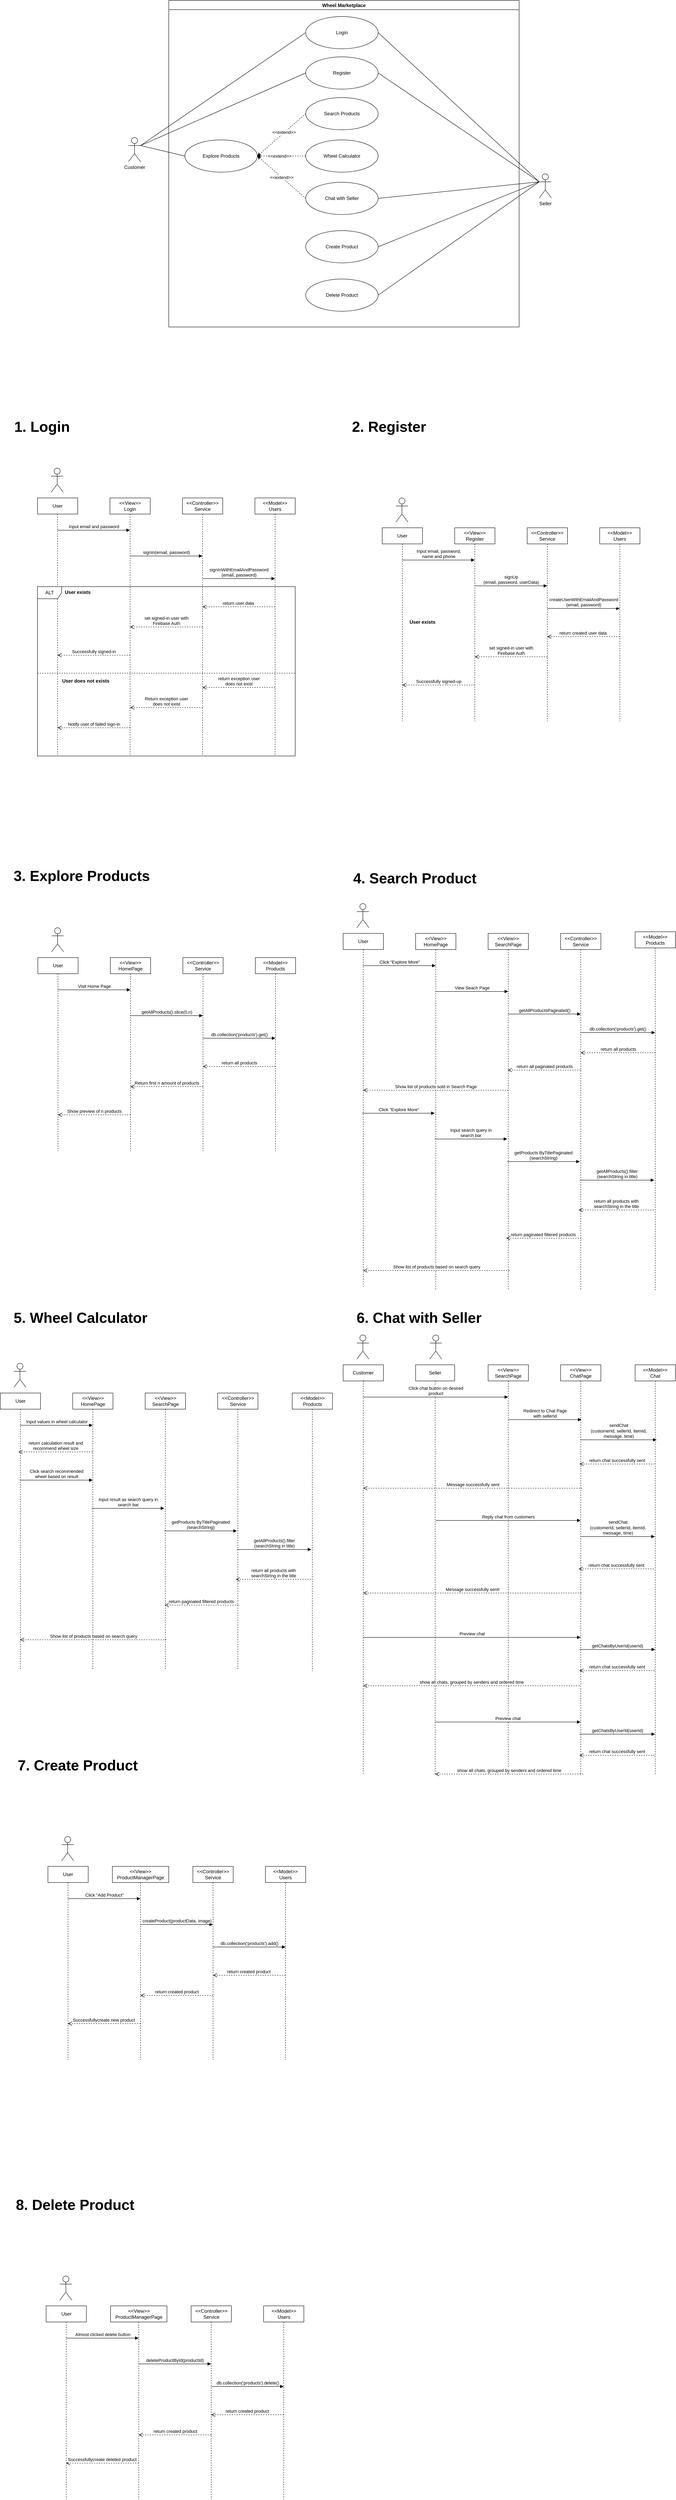 <mxfile pages="1">
    <diagram id="8m5tW45DkZxrXLQLYPcF" name="Page-1">
        <mxGraphModel dx="593" dy="2038" grid="1" gridSize="10" guides="1" tooltips="1" connect="1" arrows="1" fold="1" page="1" pageScale="1" pageWidth="850" pageHeight="1100" background="none" math="0" shadow="0">
            <root>
                <mxCell id="0"/>
                <mxCell id="1" parent="0"/>
                <mxCell id="28" style="edgeStyle=none;html=1;exitX=1;exitY=0.333;exitDx=0;exitDy=0;exitPerimeter=0;entryX=0;entryY=0.5;entryDx=0;entryDy=0;endArrow=none;endFill=0;" edge="1" parent="1" source="2" target="5">
                    <mxGeometry relative="1" as="geometry"/>
                </mxCell>
                <mxCell id="57" style="edgeStyle=none;html=1;exitX=1;exitY=0.333;exitDx=0;exitDy=0;exitPerimeter=0;entryX=0;entryY=0.5;entryDx=0;entryDy=0;endArrow=none;endFill=0;" edge="1" parent="1" source="2" target="4">
                    <mxGeometry relative="1" as="geometry"/>
                </mxCell>
                <mxCell id="2" value="Customer" style="shape=umlActor;verticalLabelPosition=bottom;verticalAlign=top;html=1;outlineConnect=0;" parent="1" vertex="1">
                    <mxGeometry x="330" y="-660" width="30" height="60" as="geometry"/>
                </mxCell>
                <mxCell id="3" value="Wheel Marketplace" style="swimlane;" vertex="1" parent="1">
                    <mxGeometry x="430" y="-1000" width="870" height="810" as="geometry"/>
                </mxCell>
                <mxCell id="4" value="Login" style="ellipse;whiteSpace=wrap;html=1;" vertex="1" parent="3">
                    <mxGeometry x="340" y="40" width="180" height="80" as="geometry"/>
                </mxCell>
                <mxCell id="5" value="Explore Products" style="ellipse;whiteSpace=wrap;html=1;" vertex="1" parent="3">
                    <mxGeometry x="40" y="346" width="180" height="80" as="geometry"/>
                </mxCell>
                <mxCell id="10" style="edgeStyle=none;html=1;exitX=0;exitY=0.5;exitDx=0;exitDy=0;entryX=1;entryY=0.5;entryDx=0;entryDy=0;dashed=1;" edge="1" parent="3" source="7" target="5">
                    <mxGeometry relative="1" as="geometry"/>
                </mxCell>
                <mxCell id="14" value="&amp;lt;&amp;lt;extend&amp;gt;&amp;gt;" style="edgeLabel;html=1;align=center;verticalAlign=middle;resizable=0;points=[];" vertex="1" connectable="0" parent="10">
                    <mxGeometry x="-0.11" y="-1" relative="1" as="geometry">
                        <mxPoint as="offset"/>
                    </mxGeometry>
                </mxCell>
                <mxCell id="7" value="Search Products" style="ellipse;whiteSpace=wrap;html=1;" vertex="1" parent="3">
                    <mxGeometry x="340" y="241" width="180" height="80" as="geometry"/>
                </mxCell>
                <mxCell id="8" value="Wheel Calculator" style="ellipse;whiteSpace=wrap;html=1;" vertex="1" parent="3">
                    <mxGeometry x="340" y="346" width="180" height="80" as="geometry"/>
                </mxCell>
                <mxCell id="12" value="&amp;lt;&amp;lt;extend&amp;gt;&amp;gt;" style="edgeStyle=none;html=1;exitX=0;exitY=0.5;exitDx=0;exitDy=0;entryX=1;entryY=0.5;entryDx=0;entryDy=0;dashed=1;" edge="1" parent="3" source="9" target="5">
                    <mxGeometry relative="1" as="geometry">
                        <mxPoint x="240" y="456" as="targetPoint"/>
                    </mxGeometry>
                </mxCell>
                <mxCell id="9" value="Chat with Seller" style="ellipse;whiteSpace=wrap;html=1;" vertex="1" parent="3">
                    <mxGeometry x="340" y="451" width="180" height="80" as="geometry"/>
                </mxCell>
                <mxCell id="11" style="edgeStyle=none;html=1;exitX=0;exitY=0.5;exitDx=0;exitDy=0;dashed=1;" edge="1" parent="3" source="8" target="5">
                    <mxGeometry relative="1" as="geometry">
                        <mxPoint x="220" y="486" as="targetPoint"/>
                    </mxGeometry>
                </mxCell>
                <mxCell id="13" value="&amp;lt;&amp;lt;extend&amp;gt;&amp;gt;" style="edgeLabel;html=1;align=center;verticalAlign=middle;resizable=0;points=[];" vertex="1" connectable="0" parent="11">
                    <mxGeometry x="0.086" relative="1" as="geometry">
                        <mxPoint as="offset"/>
                    </mxGeometry>
                </mxCell>
                <mxCell id="16" value="Create Product" style="ellipse;whiteSpace=wrap;html=1;" vertex="1" parent="3">
                    <mxGeometry x="340" y="571" width="180" height="80" as="geometry"/>
                </mxCell>
                <mxCell id="17" value="Delete Product" style="ellipse;whiteSpace=wrap;html=1;" vertex="1" parent="3">
                    <mxGeometry x="340" y="691" width="180" height="80" as="geometry"/>
                </mxCell>
                <mxCell id="56" value="Register" style="ellipse;whiteSpace=wrap;html=1;" vertex="1" parent="3">
                    <mxGeometry x="340" y="140" width="180" height="80" as="geometry"/>
                </mxCell>
                <mxCell id="31" style="edgeStyle=none;html=1;exitX=0;exitY=0.333;exitDx=0;exitDy=0;exitPerimeter=0;entryX=1;entryY=0.5;entryDx=0;entryDy=0;endArrow=none;endFill=0;" edge="1" parent="1" source="25" target="9">
                    <mxGeometry relative="1" as="geometry"/>
                </mxCell>
                <mxCell id="25" value="Seller" style="shape=umlActor;verticalLabelPosition=bottom;verticalAlign=top;html=1;outlineConnect=0;" vertex="1" parent="1">
                    <mxGeometry x="1350" y="-570" width="30" height="60" as="geometry"/>
                </mxCell>
                <mxCell id="33" value="&amp;lt;&amp;lt;View&amp;gt;&amp;gt;&lt;br&gt;Login" style="shape=umlLifeline;perimeter=lifelinePerimeter;whiteSpace=wrap;html=1;container=1;collapsible=0;recursiveResize=0;outlineConnect=0;" vertex="1" parent="1">
                    <mxGeometry x="284" y="234" width="100" height="640" as="geometry"/>
                </mxCell>
                <mxCell id="47" value="Successfully signed-in" style="html=1;verticalAlign=bottom;endArrow=open;dashed=1;endSize=8;" edge="1" parent="33">
                    <mxGeometry relative="1" as="geometry">
                        <mxPoint x="50.33" y="390" as="sourcePoint"/>
                        <mxPoint x="-130.003" y="390" as="targetPoint"/>
                    </mxGeometry>
                </mxCell>
                <mxCell id="34" value="&amp;lt;&amp;lt;Controller&amp;gt;&amp;gt;&lt;br&gt;Service" style="shape=umlLifeline;perimeter=lifelinePerimeter;whiteSpace=wrap;html=1;container=1;collapsible=0;recursiveResize=0;outlineConnect=0;" vertex="1" parent="1">
                    <mxGeometry x="464" y="234" width="100" height="640" as="geometry"/>
                </mxCell>
                <mxCell id="35" value="&amp;lt;&amp;lt;Model&amp;gt;&amp;gt;&lt;br&gt;Users" style="shape=umlLifeline;perimeter=lifelinePerimeter;whiteSpace=wrap;html=1;container=1;collapsible=0;recursiveResize=0;outlineConnect=0;" vertex="1" parent="1">
                    <mxGeometry x="644" y="234" width="100" height="640" as="geometry"/>
                </mxCell>
                <mxCell id="42" value="return user data&amp;nbsp;" style="html=1;verticalAlign=bottom;endArrow=open;dashed=1;endSize=8;" edge="1" parent="35" target="34">
                    <mxGeometry relative="1" as="geometry">
                        <mxPoint x="50" y="270" as="sourcePoint"/>
                        <mxPoint x="-30" y="270" as="targetPoint"/>
                    </mxGeometry>
                </mxCell>
                <mxCell id="36" value="User" style="shape=umlLifeline;perimeter=lifelinePerimeter;whiteSpace=wrap;html=1;container=1;collapsible=0;recursiveResize=0;outlineConnect=0;" vertex="1" parent="1">
                    <mxGeometry x="104" y="234" width="100" height="640" as="geometry"/>
                </mxCell>
                <mxCell id="38" value="Input email and password" style="html=1;verticalAlign=bottom;endArrow=block;" edge="1" parent="36" target="33">
                    <mxGeometry width="80" relative="1" as="geometry">
                        <mxPoint x="50" y="80" as="sourcePoint"/>
                        <mxPoint x="220" y="80" as="targetPoint"/>
                    </mxGeometry>
                </mxCell>
                <mxCell id="37" value="" style="shape=umlActor;verticalLabelPosition=bottom;verticalAlign=top;html=1;outlineConnect=0;" vertex="1" parent="1">
                    <mxGeometry x="138" y="160" width="30" height="60" as="geometry"/>
                </mxCell>
                <mxCell id="39" value="signIn(email, password)" style="html=1;verticalAlign=bottom;endArrow=block;" edge="1" parent="1">
                    <mxGeometry width="80" relative="1" as="geometry">
                        <mxPoint x="333.63" y="378" as="sourcePoint"/>
                        <mxPoint x="513.5" y="378" as="targetPoint"/>
                    </mxGeometry>
                </mxCell>
                <mxCell id="40" value="signInWithEmailAndPassword&lt;br&gt;(email, password)" style="html=1;verticalAlign=bottom;endArrow=block;" edge="1" parent="1" source="34">
                    <mxGeometry width="80" relative="1" as="geometry">
                        <mxPoint x="513.999" y="434" as="sourcePoint"/>
                        <mxPoint x="693.74" y="434" as="targetPoint"/>
                    </mxGeometry>
                </mxCell>
                <mxCell id="46" value="set signed-in user with&lt;br&gt;Firebase Auth" style="html=1;verticalAlign=bottom;endArrow=open;dashed=1;endSize=8;" edge="1" parent="1">
                    <mxGeometry relative="1" as="geometry">
                        <mxPoint x="514.33" y="554" as="sourcePoint"/>
                        <mxPoint x="333.997" y="554" as="targetPoint"/>
                    </mxGeometry>
                </mxCell>
                <mxCell id="48" value="return exception user&lt;br&gt;does not exist" style="html=1;verticalAlign=bottom;endArrow=open;dashed=1;endSize=8;" edge="1" parent="1">
                    <mxGeometry relative="1" as="geometry">
                        <mxPoint x="694" y="704" as="sourcePoint"/>
                        <mxPoint x="513.667" y="704" as="targetPoint"/>
                    </mxGeometry>
                </mxCell>
                <mxCell id="49" value="Return exception user&lt;br&gt;does not exist" style="html=1;verticalAlign=bottom;endArrow=open;dashed=1;endSize=8;" edge="1" parent="1">
                    <mxGeometry relative="1" as="geometry">
                        <mxPoint x="514.33" y="754" as="sourcePoint"/>
                        <mxPoint x="333.997" y="754" as="targetPoint"/>
                    </mxGeometry>
                </mxCell>
                <mxCell id="50" value="Notify user of failed sign-in" style="html=1;verticalAlign=bottom;endArrow=open;dashed=1;endSize=8;" edge="1" parent="1">
                    <mxGeometry relative="1" as="geometry">
                        <mxPoint x="334.33" y="804" as="sourcePoint"/>
                        <mxPoint x="153.997" y="804" as="targetPoint"/>
                    </mxGeometry>
                </mxCell>
                <mxCell id="51" value="ALT" style="shape=umlFrame;whiteSpace=wrap;html=1;" vertex="1" parent="1">
                    <mxGeometry x="104" y="454" width="640" height="420" as="geometry"/>
                </mxCell>
                <mxCell id="52" value="" style="endArrow=none;dashed=1;html=1;" edge="1" parent="1">
                    <mxGeometry width="50" height="50" relative="1" as="geometry">
                        <mxPoint x="104" y="668.57" as="sourcePoint"/>
                        <mxPoint x="745.739" y="668.57" as="targetPoint"/>
                    </mxGeometry>
                </mxCell>
                <mxCell id="53" value="User exists" style="text;align=center;fontStyle=1;verticalAlign=middle;spacingLeft=3;spacingRight=3;strokeColor=none;rotatable=0;points=[[0,0.5],[1,0.5]];portConstraint=eastwest;" vertex="1" parent="1">
                    <mxGeometry x="164" y="454" width="80" height="26" as="geometry"/>
                </mxCell>
                <mxCell id="54" value="User does not exists" style="text;align=center;fontStyle=1;verticalAlign=middle;spacingLeft=3;spacingRight=3;strokeColor=none;rotatable=0;points=[[0,0.5],[1,0.5]];portConstraint=eastwest;" vertex="1" parent="1">
                    <mxGeometry x="164" y="674" width="120" height="26" as="geometry"/>
                </mxCell>
                <mxCell id="58" style="edgeStyle=none;html=1;exitX=0;exitY=0.5;exitDx=0;exitDy=0;entryX=1;entryY=0.333;entryDx=0;entryDy=0;entryPerimeter=0;endArrow=none;endFill=0;" edge="1" parent="1" source="56" target="2">
                    <mxGeometry relative="1" as="geometry"/>
                </mxCell>
                <mxCell id="59" style="edgeStyle=none;html=1;exitX=1;exitY=0.5;exitDx=0;exitDy=0;entryX=0;entryY=0.333;entryDx=0;entryDy=0;entryPerimeter=0;endArrow=none;endFill=0;" edge="1" parent="1" source="56" target="25">
                    <mxGeometry relative="1" as="geometry"/>
                </mxCell>
                <mxCell id="60" style="edgeStyle=none;html=1;exitX=1;exitY=0.5;exitDx=0;exitDy=0;endArrow=none;endFill=0;" edge="1" parent="1" source="4">
                    <mxGeometry relative="1" as="geometry">
                        <mxPoint x="1350" y="-550" as="targetPoint"/>
                    </mxGeometry>
                </mxCell>
                <mxCell id="61" value="&amp;lt;&amp;lt;View&amp;gt;&amp;gt;&lt;br&gt;Register" style="shape=umlLifeline;perimeter=lifelinePerimeter;whiteSpace=wrap;html=1;container=1;collapsible=0;recursiveResize=0;outlineConnect=0;" vertex="1" parent="1">
                    <mxGeometry x="1140" y="308" width="100" height="480" as="geometry"/>
                </mxCell>
                <mxCell id="62" value="Successfully signed-up" style="html=1;verticalAlign=bottom;endArrow=open;dashed=1;endSize=8;" edge="1" parent="61">
                    <mxGeometry relative="1" as="geometry">
                        <mxPoint x="50.33" y="390" as="sourcePoint"/>
                        <mxPoint x="-130.003" y="390" as="targetPoint"/>
                    </mxGeometry>
                </mxCell>
                <mxCell id="63" value="&amp;lt;&amp;lt;Controller&amp;gt;&amp;gt;&lt;br&gt;Service" style="shape=umlLifeline;perimeter=lifelinePerimeter;whiteSpace=wrap;html=1;container=1;collapsible=0;recursiveResize=0;outlineConnect=0;" vertex="1" parent="1">
                    <mxGeometry x="1320" y="308" width="100" height="480" as="geometry"/>
                </mxCell>
                <mxCell id="64" value="&amp;lt;&amp;lt;Model&amp;gt;&amp;gt;&lt;br&gt;Users" style="shape=umlLifeline;perimeter=lifelinePerimeter;whiteSpace=wrap;html=1;container=1;collapsible=0;recursiveResize=0;outlineConnect=0;" vertex="1" parent="1">
                    <mxGeometry x="1500" y="308" width="100" height="480" as="geometry"/>
                </mxCell>
                <mxCell id="65" value="return created user data&amp;nbsp;" style="html=1;verticalAlign=bottom;endArrow=open;dashed=1;endSize=8;" edge="1" parent="64" target="63">
                    <mxGeometry relative="1" as="geometry">
                        <mxPoint x="50" y="270" as="sourcePoint"/>
                        <mxPoint x="-30" y="270" as="targetPoint"/>
                    </mxGeometry>
                </mxCell>
                <mxCell id="66" value="User" style="shape=umlLifeline;perimeter=lifelinePerimeter;whiteSpace=wrap;html=1;container=1;collapsible=0;recursiveResize=0;outlineConnect=0;" vertex="1" parent="1">
                    <mxGeometry x="960" y="308" width="100" height="480" as="geometry"/>
                </mxCell>
                <mxCell id="67" value="Input email, password,&lt;br&gt;name and phone" style="html=1;verticalAlign=bottom;endArrow=block;" edge="1" parent="66" target="61">
                    <mxGeometry width="80" relative="1" as="geometry">
                        <mxPoint x="50" y="80" as="sourcePoint"/>
                        <mxPoint x="220" y="80" as="targetPoint"/>
                    </mxGeometry>
                </mxCell>
                <mxCell id="68" value="" style="shape=umlActor;verticalLabelPosition=bottom;verticalAlign=top;html=1;outlineConnect=0;" vertex="1" parent="1">
                    <mxGeometry x="994" y="234" width="30" height="60" as="geometry"/>
                </mxCell>
                <mxCell id="69" value="signUp&lt;br&gt;(email, password, userData)" style="html=1;verticalAlign=bottom;endArrow=block;" edge="1" parent="1">
                    <mxGeometry width="80" relative="1" as="geometry">
                        <mxPoint x="1189.63" y="452" as="sourcePoint"/>
                        <mxPoint x="1369.5" y="452" as="targetPoint"/>
                    </mxGeometry>
                </mxCell>
                <mxCell id="70" value="createUserWithEmailAndPassword&lt;br&gt;(email, password)" style="html=1;verticalAlign=bottom;endArrow=block;" edge="1" parent="1" source="63">
                    <mxGeometry width="80" relative="1" as="geometry">
                        <mxPoint x="1369.999" y="508" as="sourcePoint"/>
                        <mxPoint x="1549.74" y="508" as="targetPoint"/>
                    </mxGeometry>
                </mxCell>
                <mxCell id="71" value="set signed-in user with&lt;br&gt;Firebase Auth" style="html=1;verticalAlign=bottom;endArrow=open;dashed=1;endSize=8;" edge="1" parent="1">
                    <mxGeometry relative="1" as="geometry">
                        <mxPoint x="1370.33" y="628" as="sourcePoint"/>
                        <mxPoint x="1189.997" y="628" as="targetPoint"/>
                    </mxGeometry>
                </mxCell>
                <mxCell id="77" value="User exists" style="text;align=center;fontStyle=1;verticalAlign=middle;spacingLeft=3;spacingRight=3;strokeColor=none;rotatable=0;points=[[0,0.5],[1,0.5]];portConstraint=eastwest;" vertex="1" parent="1">
                    <mxGeometry x="1020" y="528" width="80" height="26" as="geometry"/>
                </mxCell>
                <mxCell id="79" value="&amp;lt;&amp;lt;View&amp;gt;&amp;gt;&lt;br&gt;HomePage" style="shape=umlLifeline;perimeter=lifelinePerimeter;whiteSpace=wrap;html=1;container=1;collapsible=0;recursiveResize=0;outlineConnect=0;" vertex="1" parent="1">
                    <mxGeometry x="285" y="1374" width="100" height="480" as="geometry"/>
                </mxCell>
                <mxCell id="80" value="Show preview of n products" style="html=1;verticalAlign=bottom;endArrow=open;dashed=1;endSize=8;" edge="1" parent="79">
                    <mxGeometry relative="1" as="geometry">
                        <mxPoint x="50.33" y="390" as="sourcePoint"/>
                        <mxPoint x="-130.003" y="390" as="targetPoint"/>
                    </mxGeometry>
                </mxCell>
                <mxCell id="81" value="&amp;lt;&amp;lt;Controller&amp;gt;&amp;gt;&lt;br&gt;Service" style="shape=umlLifeline;perimeter=lifelinePerimeter;whiteSpace=wrap;html=1;container=1;collapsible=0;recursiveResize=0;outlineConnect=0;" vertex="1" parent="1">
                    <mxGeometry x="465" y="1374" width="100" height="480" as="geometry"/>
                </mxCell>
                <mxCell id="82" value="&amp;lt;&amp;lt;Model&amp;gt;&amp;gt;&lt;br&gt;Products" style="shape=umlLifeline;perimeter=lifelinePerimeter;whiteSpace=wrap;html=1;container=1;collapsible=0;recursiveResize=0;outlineConnect=0;" vertex="1" parent="1">
                    <mxGeometry x="645" y="1374" width="100" height="480" as="geometry"/>
                </mxCell>
                <mxCell id="83" value="return all products" style="html=1;verticalAlign=bottom;endArrow=open;dashed=1;endSize=8;" edge="1" parent="82" target="81">
                    <mxGeometry relative="1" as="geometry">
                        <mxPoint x="50" y="270" as="sourcePoint"/>
                        <mxPoint x="-30" y="270" as="targetPoint"/>
                    </mxGeometry>
                </mxCell>
                <mxCell id="84" value="User" style="shape=umlLifeline;perimeter=lifelinePerimeter;whiteSpace=wrap;html=1;container=1;collapsible=0;recursiveResize=0;outlineConnect=0;" vertex="1" parent="1">
                    <mxGeometry x="105" y="1374" width="100" height="480" as="geometry"/>
                </mxCell>
                <mxCell id="85" value="Visit Home Page" style="html=1;verticalAlign=bottom;endArrow=block;" edge="1" parent="84" target="79">
                    <mxGeometry width="80" relative="1" as="geometry">
                        <mxPoint x="50" y="80" as="sourcePoint"/>
                        <mxPoint x="220" y="80" as="targetPoint"/>
                    </mxGeometry>
                </mxCell>
                <mxCell id="86" value="" style="shape=umlActor;verticalLabelPosition=bottom;verticalAlign=top;html=1;outlineConnect=0;" vertex="1" parent="1">
                    <mxGeometry x="139" y="1300" width="30" height="60" as="geometry"/>
                </mxCell>
                <mxCell id="87" value="getAllProducts().slice(0,n)" style="html=1;verticalAlign=bottom;endArrow=block;" edge="1" parent="1">
                    <mxGeometry width="80" relative="1" as="geometry">
                        <mxPoint x="334.63" y="1518" as="sourcePoint"/>
                        <mxPoint x="514.5" y="1518" as="targetPoint"/>
                    </mxGeometry>
                </mxCell>
                <mxCell id="88" value="db.collection('products').get()" style="html=1;verticalAlign=bottom;endArrow=block;" edge="1" parent="1" source="81">
                    <mxGeometry width="80" relative="1" as="geometry">
                        <mxPoint x="514.999" y="1574" as="sourcePoint"/>
                        <mxPoint x="694.74" y="1574" as="targetPoint"/>
                    </mxGeometry>
                </mxCell>
                <mxCell id="89" value="Return first n amount of products" style="html=1;verticalAlign=bottom;endArrow=open;dashed=1;endSize=8;" edge="1" parent="1">
                    <mxGeometry relative="1" as="geometry">
                        <mxPoint x="515.33" y="1694" as="sourcePoint"/>
                        <mxPoint x="334.997" y="1694" as="targetPoint"/>
                    </mxGeometry>
                </mxCell>
                <mxCell id="91" value="&amp;lt;&amp;lt;View&amp;gt;&amp;gt;&lt;br&gt;HomePage" style="shape=umlLifeline;perimeter=lifelinePerimeter;whiteSpace=wrap;html=1;container=1;collapsible=0;recursiveResize=0;outlineConnect=0;" vertex="1" parent="1">
                    <mxGeometry x="1043" y="1314" width="100" height="886" as="geometry"/>
                </mxCell>
                <mxCell id="93" value="&amp;lt;&amp;lt;View&amp;gt;&amp;gt;&lt;br&gt;SearchPage" style="shape=umlLifeline;perimeter=lifelinePerimeter;whiteSpace=wrap;html=1;container=1;collapsible=0;recursiveResize=0;outlineConnect=0;" vertex="1" parent="1">
                    <mxGeometry x="1223" y="1314" width="100" height="886" as="geometry"/>
                </mxCell>
                <mxCell id="94" value="&amp;lt;&amp;lt;Controller&amp;gt;&amp;gt;&lt;br&gt;Service" style="shape=umlLifeline;perimeter=lifelinePerimeter;whiteSpace=wrap;html=1;container=1;collapsible=0;recursiveResize=0;outlineConnect=0;" vertex="1" parent="1">
                    <mxGeometry x="1403" y="1314" width="100" height="886" as="geometry"/>
                </mxCell>
                <mxCell id="95" value="return all paginated products" style="html=1;verticalAlign=bottom;endArrow=open;dashed=1;endSize=8;" edge="1" parent="94">
                    <mxGeometry relative="1" as="geometry">
                        <mxPoint x="50" y="339" as="sourcePoint"/>
                        <mxPoint x="-131.038" y="339" as="targetPoint"/>
                    </mxGeometry>
                </mxCell>
                <mxCell id="111" value="return paginated filtered products&amp;nbsp;" style="html=1;verticalAlign=bottom;endArrow=open;dashed=1;endSize=8;" edge="1" parent="94">
                    <mxGeometry relative="1" as="geometry">
                        <mxPoint x="51.54" y="756" as="sourcePoint"/>
                        <mxPoint x="-135" y="756" as="targetPoint"/>
                    </mxGeometry>
                </mxCell>
                <mxCell id="96" value="User" style="shape=umlLifeline;perimeter=lifelinePerimeter;whiteSpace=wrap;html=1;container=1;collapsible=0;recursiveResize=0;outlineConnect=0;" vertex="1" parent="1">
                    <mxGeometry x="863" y="1314" width="100" height="876" as="geometry"/>
                </mxCell>
                <mxCell id="97" value="Click &quot;Explore More&quot;" style="html=1;verticalAlign=bottom;endArrow=block;" edge="1" parent="96" target="91">
                    <mxGeometry width="80" relative="1" as="geometry">
                        <mxPoint x="50" y="80" as="sourcePoint"/>
                        <mxPoint x="220" y="80" as="targetPoint"/>
                    </mxGeometry>
                </mxCell>
                <mxCell id="98" value="" style="shape=umlActor;verticalLabelPosition=bottom;verticalAlign=top;html=1;outlineConnect=0;" vertex="1" parent="1">
                    <mxGeometry x="897" y="1240" width="30" height="60" as="geometry"/>
                </mxCell>
                <mxCell id="99" value="View Seach Page" style="html=1;verticalAlign=bottom;endArrow=block;" edge="1" parent="1">
                    <mxGeometry width="80" relative="1" as="geometry">
                        <mxPoint x="1092.63" y="1458" as="sourcePoint"/>
                        <mxPoint x="1272.5" y="1458" as="targetPoint"/>
                    </mxGeometry>
                </mxCell>
                <mxCell id="100" value="getAllProductsPaginated()" style="html=1;verticalAlign=bottom;endArrow=block;" edge="1" parent="1" source="93">
                    <mxGeometry width="80" relative="1" as="geometry">
                        <mxPoint x="1272.999" y="1514" as="sourcePoint"/>
                        <mxPoint x="1452.74" y="1514" as="targetPoint"/>
                    </mxGeometry>
                </mxCell>
                <mxCell id="101" value="Show list of products sold in Search Page" style="html=1;verticalAlign=bottom;endArrow=open;dashed=1;endSize=8;" edge="1" parent="1" target="96">
                    <mxGeometry relative="1" as="geometry">
                        <mxPoint x="1273.33" y="1703" as="sourcePoint"/>
                        <mxPoint x="1092.997" y="1703" as="targetPoint"/>
                    </mxGeometry>
                </mxCell>
                <mxCell id="102" value="&amp;lt;&amp;lt;Model&amp;gt;&amp;gt;&lt;br&gt;Products" style="shape=umlLifeline;perimeter=lifelinePerimeter;whiteSpace=wrap;html=1;container=1;collapsible=0;recursiveResize=0;outlineConnect=0;" vertex="1" parent="1">
                    <mxGeometry x="1588" y="1310" width="100" height="890" as="geometry"/>
                </mxCell>
                <mxCell id="104" value="db.collection('products').get()" style="html=1;verticalAlign=bottom;endArrow=block;" edge="1" parent="1" target="102">
                    <mxGeometry width="80" relative="1" as="geometry">
                        <mxPoint x="1452.999" y="1560" as="sourcePoint"/>
                        <mxPoint x="1633.35" y="1560" as="targetPoint"/>
                    </mxGeometry>
                </mxCell>
                <mxCell id="105" value="return all products" style="html=1;verticalAlign=bottom;endArrow=open;dashed=1;endSize=8;" edge="1" parent="1" target="94">
                    <mxGeometry relative="1" as="geometry">
                        <mxPoint x="1639.04" y="1610" as="sourcePoint"/>
                        <mxPoint x="1458.002" y="1610" as="targetPoint"/>
                    </mxGeometry>
                </mxCell>
                <mxCell id="106" value="Click &quot;Explore More&quot;" style="html=1;verticalAlign=bottom;endArrow=block;" edge="1" parent="1">
                    <mxGeometry width="80" relative="1" as="geometry">
                        <mxPoint x="910.75" y="1760" as="sourcePoint"/>
                        <mxPoint x="1090.25" y="1760" as="targetPoint"/>
                    </mxGeometry>
                </mxCell>
                <mxCell id="107" value="Input search query in&lt;br&gt;search bar" style="html=1;verticalAlign=bottom;endArrow=block;" edge="1" parent="1">
                    <mxGeometry width="80" relative="1" as="geometry">
                        <mxPoint x="1090.38" y="1824" as="sourcePoint"/>
                        <mxPoint x="1270.25" y="1824" as="targetPoint"/>
                    </mxGeometry>
                </mxCell>
                <mxCell id="108" value="getProducts ByTitlePaginated&lt;br&gt;(searchString)" style="html=1;verticalAlign=bottom;endArrow=block;" edge="1" parent="1">
                    <mxGeometry width="80" relative="1" as="geometry">
                        <mxPoint x="1270" y="1880" as="sourcePoint"/>
                        <mxPoint x="1450.49" y="1880" as="targetPoint"/>
                    </mxGeometry>
                </mxCell>
                <mxCell id="109" value="getAllProducts().filter&lt;br&gt;(searchString in title)" style="html=1;verticalAlign=bottom;endArrow=block;" edge="1" parent="1">
                    <mxGeometry width="80" relative="1" as="geometry">
                        <mxPoint x="1451" y="1926" as="sourcePoint"/>
                        <mxPoint x="1635.25" y="1926" as="targetPoint"/>
                    </mxGeometry>
                </mxCell>
                <mxCell id="110" value="return all products with&lt;br&gt;searchString in the title" style="html=1;verticalAlign=bottom;endArrow=open;dashed=1;endSize=8;" edge="1" parent="1">
                    <mxGeometry relative="1" as="geometry">
                        <mxPoint x="1634.54" y="2000" as="sourcePoint"/>
                        <mxPoint x="1448" y="2000" as="targetPoint"/>
                    </mxGeometry>
                </mxCell>
                <mxCell id="112" value="Show list of products based on search query" style="html=1;verticalAlign=bottom;endArrow=open;dashed=1;endSize=8;" edge="1" parent="1" target="96">
                    <mxGeometry relative="1" as="geometry">
                        <mxPoint x="1276.27" y="2150.0" as="sourcePoint"/>
                        <mxPoint x="1089.73" y="2150.0" as="targetPoint"/>
                    </mxGeometry>
                </mxCell>
                <mxCell id="144" value="&amp;lt;&amp;lt;View&amp;gt;&amp;gt;&lt;br&gt;HomePage" style="shape=umlLifeline;perimeter=lifelinePerimeter;whiteSpace=wrap;html=1;container=1;collapsible=0;recursiveResize=0;outlineConnect=0;" vertex="1" parent="1">
                    <mxGeometry x="191.5" y="2454" width="100" height="686" as="geometry"/>
                </mxCell>
                <mxCell id="145" value="&amp;lt;&amp;lt;View&amp;gt;&amp;gt;&lt;br&gt;SearchPage" style="shape=umlLifeline;perimeter=lifelinePerimeter;whiteSpace=wrap;html=1;container=1;collapsible=0;recursiveResize=0;outlineConnect=0;" vertex="1" parent="1">
                    <mxGeometry x="371.5" y="2454" width="100" height="686" as="geometry"/>
                </mxCell>
                <mxCell id="146" value="&amp;lt;&amp;lt;Controller&amp;gt;&amp;gt;&lt;br&gt;Service" style="shape=umlLifeline;perimeter=lifelinePerimeter;whiteSpace=wrap;html=1;container=1;collapsible=0;recursiveResize=0;outlineConnect=0;" vertex="1" parent="1">
                    <mxGeometry x="551.5" y="2454" width="100" height="686" as="geometry"/>
                </mxCell>
                <mxCell id="159" value="Input result as search query in&lt;br&gt;search bar" style="html=1;verticalAlign=bottom;endArrow=block;" edge="1" parent="146">
                    <mxGeometry width="80" relative="1" as="geometry">
                        <mxPoint x="-312.62" y="286" as="sourcePoint"/>
                        <mxPoint x="-132.75" y="286" as="targetPoint"/>
                    </mxGeometry>
                </mxCell>
                <mxCell id="160" value="getProducts ByTitlePaginated&lt;br&gt;(searchString)" style="html=1;verticalAlign=bottom;endArrow=block;" edge="1" parent="146">
                    <mxGeometry width="80" relative="1" as="geometry">
                        <mxPoint x="-132.5" y="342" as="sourcePoint"/>
                        <mxPoint x="47.49" y="342.0" as="targetPoint"/>
                    </mxGeometry>
                </mxCell>
                <mxCell id="161" value="getAllProducts().filter&lt;br&gt;(searchString in title)" style="html=1;verticalAlign=bottom;endArrow=block;" edge="1" parent="146">
                    <mxGeometry width="80" relative="1" as="geometry">
                        <mxPoint x="48" y="388" as="sourcePoint"/>
                        <mxPoint x="232.25" y="388" as="targetPoint"/>
                    </mxGeometry>
                </mxCell>
                <mxCell id="162" value="return all products with&lt;br&gt;searchString in the title" style="html=1;verticalAlign=bottom;endArrow=open;dashed=1;endSize=8;" edge="1" parent="146">
                    <mxGeometry relative="1" as="geometry">
                        <mxPoint x="231.54" y="462.0" as="sourcePoint"/>
                        <mxPoint x="45" y="462.0" as="targetPoint"/>
                    </mxGeometry>
                </mxCell>
                <mxCell id="163" value="Show list of products based on search query" style="html=1;verticalAlign=bottom;endArrow=open;dashed=1;endSize=8;" edge="1" parent="146">
                    <mxGeometry relative="1" as="geometry">
                        <mxPoint x="-126.73" y="612.0" as="sourcePoint"/>
                        <mxPoint x="-490.452" y="612.0" as="targetPoint"/>
                    </mxGeometry>
                </mxCell>
                <mxCell id="149" value="User" style="shape=umlLifeline;perimeter=lifelinePerimeter;whiteSpace=wrap;html=1;container=1;collapsible=0;recursiveResize=0;outlineConnect=0;" vertex="1" parent="1">
                    <mxGeometry x="11.5" y="2454" width="100" height="686" as="geometry"/>
                </mxCell>
                <mxCell id="150" value="Input values in wheel calculator" style="html=1;verticalAlign=bottom;endArrow=block;" edge="1" parent="149" target="144">
                    <mxGeometry width="80" relative="1" as="geometry">
                        <mxPoint x="50" y="80" as="sourcePoint"/>
                        <mxPoint x="220" y="80" as="targetPoint"/>
                    </mxGeometry>
                </mxCell>
                <mxCell id="151" value="" style="shape=umlActor;verticalLabelPosition=bottom;verticalAlign=top;html=1;outlineConnect=0;" vertex="1" parent="1">
                    <mxGeometry x="45.5" y="2380" width="30" height="60" as="geometry"/>
                </mxCell>
                <mxCell id="155" value="&amp;lt;&amp;lt;Model&amp;gt;&amp;gt;&lt;br&gt;Products" style="shape=umlLifeline;perimeter=lifelinePerimeter;whiteSpace=wrap;html=1;container=1;collapsible=0;recursiveResize=0;outlineConnect=0;" vertex="1" parent="1">
                    <mxGeometry x="736.5" y="2454" width="100" height="690" as="geometry"/>
                </mxCell>
                <mxCell id="164" value="return calculation result and&lt;br&gt;recommend wheel size" style="html=1;verticalAlign=bottom;endArrow=open;dashed=1;endSize=8;" edge="1" parent="1" source="144">
                    <mxGeometry relative="1" as="geometry">
                        <mxPoint x="230" y="2600" as="sourcePoint"/>
                        <mxPoint x="57" y="2600" as="targetPoint"/>
                    </mxGeometry>
                </mxCell>
                <mxCell id="165" value="Click search recommended&lt;br&gt;wheel based on result" style="html=1;verticalAlign=bottom;endArrow=block;" edge="1" parent="1" target="144">
                    <mxGeometry width="80" relative="1" as="geometry">
                        <mxPoint x="60" y="2670" as="sourcePoint"/>
                        <mxPoint x="242.75" y="2670" as="targetPoint"/>
                    </mxGeometry>
                </mxCell>
                <mxCell id="148" value="return paginated filtered products&amp;nbsp;" style="html=1;verticalAlign=bottom;endArrow=open;dashed=1;endSize=8;" edge="1" parent="1">
                    <mxGeometry relative="1" as="geometry">
                        <mxPoint x="603.04" y="2980" as="sourcePoint"/>
                        <mxPoint x="420" y="2980" as="targetPoint"/>
                    </mxGeometry>
                </mxCell>
                <mxCell id="166" value="1. Login" style="text;align=center;fontStyle=1;verticalAlign=middle;spacingLeft=3;spacingRight=3;strokeColor=none;rotatable=0;points=[[0,0.5],[1,0.5]];portConstraint=eastwest;fontSize=36;" vertex="1" parent="1">
                    <mxGeometry x="75.5" y="40" width="80" height="26" as="geometry"/>
                </mxCell>
                <mxCell id="167" value="3. Explore Products" style="text;align=left;fontStyle=1;verticalAlign=middle;spacingLeft=3;spacingRight=3;strokeColor=none;rotatable=0;points=[[0,0.5],[1,0.5]];portConstraint=eastwest;fontSize=36;" vertex="1" parent="1">
                    <mxGeometry x="40" y="1154" width="80" height="26" as="geometry"/>
                </mxCell>
                <mxCell id="170" value="2. Register" style="text;align=left;fontStyle=1;verticalAlign=middle;spacingLeft=3;spacingRight=3;strokeColor=none;rotatable=0;points=[[0,0.5],[1,0.5]];portConstraint=eastwest;fontSize=36;" vertex="1" parent="1">
                    <mxGeometry x="880" y="40" width="80" height="26" as="geometry"/>
                </mxCell>
                <mxCell id="173" value="4. Search Product" style="text;align=left;fontStyle=1;verticalAlign=middle;spacingLeft=3;spacingRight=3;strokeColor=none;rotatable=0;points=[[0,0.5],[1,0.5]];portConstraint=eastwest;fontSize=36;" vertex="1" parent="1">
                    <mxGeometry x="883" y="1160" width="80" height="26" as="geometry"/>
                </mxCell>
                <mxCell id="174" value="5. Wheel Calculator" style="text;align=left;fontStyle=1;verticalAlign=middle;spacingLeft=3;spacingRight=3;strokeColor=none;rotatable=0;points=[[0,0.5],[1,0.5]];portConstraint=eastwest;fontSize=36;" vertex="1" parent="1">
                    <mxGeometry x="40" y="2250" width="80" height="26" as="geometry"/>
                </mxCell>
                <mxCell id="175" value="Seller" style="shape=umlLifeline;perimeter=lifelinePerimeter;whiteSpace=wrap;html=1;container=1;collapsible=0;recursiveResize=0;outlineConnect=0;" vertex="1" parent="1">
                    <mxGeometry x="1043" y="2384" width="97" height="1016" as="geometry"/>
                </mxCell>
                <mxCell id="176" value="&amp;lt;&amp;lt;View&amp;gt;&amp;gt;&lt;br&gt;SearchPage" style="shape=umlLifeline;perimeter=lifelinePerimeter;whiteSpace=wrap;html=1;container=1;collapsible=0;recursiveResize=0;outlineConnect=0;" vertex="1" parent="1">
                    <mxGeometry x="1223" y="2384" width="100" height="1016" as="geometry"/>
                </mxCell>
                <mxCell id="207" value="Preview chat" style="html=1;verticalAlign=bottom;endArrow=block;" edge="1" parent="176" source="175">
                    <mxGeometry width="80" relative="1" as="geometry">
                        <mxPoint x="-93" y="886" as="sourcePoint"/>
                        <mxPoint x="229.25" y="886" as="targetPoint"/>
                    </mxGeometry>
                </mxCell>
                <mxCell id="208" value="getChatsByUserId(userId)" style="html=1;verticalAlign=bottom;endArrow=block;" edge="1" parent="176">
                    <mxGeometry width="80" relative="1" as="geometry">
                        <mxPoint x="226.75" y="916" as="sourcePoint"/>
                        <mxPoint x="414.25" y="916" as="targetPoint"/>
                    </mxGeometry>
                </mxCell>
                <mxCell id="209" value="return chat successfully sent" style="html=1;verticalAlign=bottom;endArrow=open;dashed=1;endSize=8;" edge="1" parent="176">
                    <mxGeometry relative="1" as="geometry">
                        <mxPoint x="413.29" y="968.46" as="sourcePoint"/>
                        <mxPoint x="226.75" y="968.46" as="targetPoint"/>
                    </mxGeometry>
                </mxCell>
                <mxCell id="177" value="&amp;lt;&amp;lt;View&amp;gt;&amp;gt;&lt;br&gt;ChatPage" style="shape=umlLifeline;perimeter=lifelinePerimeter;whiteSpace=wrap;html=1;container=1;collapsible=0;recursiveResize=0;outlineConnect=0;" vertex="1" parent="1">
                    <mxGeometry x="1403" y="2384" width="100" height="1016" as="geometry"/>
                </mxCell>
                <mxCell id="192" value="Redirect to Chat Page&lt;br&gt;with sellerId" style="html=1;verticalAlign=bottom;endArrow=block;" edge="1" parent="177" source="176">
                    <mxGeometry width="80" relative="1" as="geometry">
                        <mxPoint x="-128.0" y="136" as="sourcePoint"/>
                        <mxPoint x="51.87" y="136" as="targetPoint"/>
                    </mxGeometry>
                </mxCell>
                <mxCell id="189" value="Message successfully sent!" style="html=1;verticalAlign=bottom;endArrow=open;dashed=1;endSize=8;" edge="1" parent="177" target="183">
                    <mxGeometry relative="1" as="geometry">
                        <mxPoint x="51.54" y="566" as="sourcePoint"/>
                        <mxPoint x="-131.5" y="566" as="targetPoint"/>
                    </mxGeometry>
                </mxCell>
                <mxCell id="202" value="show all chats, grouped by senders and ordered time" style="html=1;verticalAlign=bottom;endArrow=open;dashed=1;endSize=8;" edge="1" parent="177" target="183">
                    <mxGeometry relative="1" as="geometry">
                        <mxPoint x="47" y="796" as="sourcePoint"/>
                        <mxPoint x="-133" y="796.0" as="targetPoint"/>
                    </mxGeometry>
                </mxCell>
                <mxCell id="183" value="Customer" style="shape=umlLifeline;perimeter=lifelinePerimeter;whiteSpace=wrap;html=1;container=1;collapsible=0;recursiveResize=0;outlineConnect=0;" vertex="1" parent="1">
                    <mxGeometry x="863" y="2384" width="100" height="1016" as="geometry"/>
                </mxCell>
                <mxCell id="184" value="Click chat button on desired&lt;br&gt;product" style="html=1;verticalAlign=bottom;endArrow=block;" edge="1" parent="183" target="176">
                    <mxGeometry width="80" relative="1" as="geometry">
                        <mxPoint x="50" y="80" as="sourcePoint"/>
                        <mxPoint x="220" y="80" as="targetPoint"/>
                    </mxGeometry>
                </mxCell>
                <mxCell id="185" value="" style="shape=umlActor;verticalLabelPosition=bottom;verticalAlign=top;html=1;outlineConnect=0;" vertex="1" parent="1">
                    <mxGeometry x="897" y="2310" width="30" height="60" as="geometry"/>
                </mxCell>
                <mxCell id="186" value="&amp;lt;&amp;lt;Model&amp;gt;&amp;gt;&lt;br&gt;Chat" style="shape=umlLifeline;perimeter=lifelinePerimeter;whiteSpace=wrap;html=1;container=1;collapsible=0;recursiveResize=0;outlineConnect=0;" vertex="1" parent="1">
                    <mxGeometry x="1588" y="2384" width="100" height="1016" as="geometry"/>
                </mxCell>
                <mxCell id="194" value="sendChat&lt;br&gt;(customerId, sellerId, itemId,&lt;br&gt;message, time)" style="html=1;verticalAlign=bottom;endArrow=block;" edge="1" parent="186" source="177">
                    <mxGeometry width="80" relative="1" as="geometry">
                        <mxPoint x="-129.31" y="186" as="sourcePoint"/>
                        <mxPoint x="53.31" y="186" as="targetPoint"/>
                    </mxGeometry>
                </mxCell>
                <mxCell id="195" value="return chat successfully sent" style="html=1;verticalAlign=bottom;endArrow=open;dashed=1;endSize=8;" edge="1" parent="186">
                    <mxGeometry relative="1" as="geometry">
                        <mxPoint x="48.54" y="246.0" as="sourcePoint"/>
                        <mxPoint x="-138" y="246.0" as="targetPoint"/>
                    </mxGeometry>
                </mxCell>
                <mxCell id="198" value="sendChat&lt;br&gt;(customerId, sellerId, itemId,&lt;br&gt;message, time)" style="html=1;verticalAlign=bottom;endArrow=block;" edge="1" parent="186" source="177">
                    <mxGeometry width="80" relative="1" as="geometry">
                        <mxPoint x="-128" y="426" as="sourcePoint"/>
                        <mxPoint x="48.75" y="426" as="targetPoint"/>
                    </mxGeometry>
                </mxCell>
                <mxCell id="190" value="6. Chat with Seller" style="text;align=left;fontStyle=1;verticalAlign=middle;spacingLeft=3;spacingRight=3;strokeColor=none;rotatable=0;points=[[0,0.5],[1,0.5]];portConstraint=eastwest;fontSize=36;" vertex="1" parent="1">
                    <mxGeometry x="891.5" y="2250" width="80" height="26" as="geometry"/>
                </mxCell>
                <mxCell id="191" value="" style="shape=umlActor;verticalLabelPosition=bottom;verticalAlign=top;html=1;outlineConnect=0;" vertex="1" parent="1">
                    <mxGeometry x="1078" y="2310" width="30" height="60" as="geometry"/>
                </mxCell>
                <mxCell id="196" value="Message successfully sent" style="html=1;verticalAlign=bottom;endArrow=open;dashed=1;endSize=8;" edge="1" parent="1" target="183">
                    <mxGeometry relative="1" as="geometry">
                        <mxPoint x="1457" y="2690" as="sourcePoint"/>
                        <mxPoint x="1270" y="2690.0" as="targetPoint"/>
                    </mxGeometry>
                </mxCell>
                <mxCell id="197" value="Reply chat from customers" style="html=1;verticalAlign=bottom;endArrow=block;" edge="1" parent="1" target="177">
                    <mxGeometry width="80" relative="1" as="geometry">
                        <mxPoint x="1093.25" y="2770" as="sourcePoint"/>
                        <mxPoint x="1270" y="2770" as="targetPoint"/>
                    </mxGeometry>
                </mxCell>
                <mxCell id="181" value="return chat successfully sent" style="html=1;verticalAlign=bottom;endArrow=open;dashed=1;endSize=8;" edge="1" parent="1">
                    <mxGeometry relative="1" as="geometry">
                        <mxPoint x="1634.54" y="2890.0" as="sourcePoint"/>
                        <mxPoint x="1448" y="2890.0" as="targetPoint"/>
                    </mxGeometry>
                </mxCell>
                <mxCell id="199" value="Preview chat" style="html=1;verticalAlign=bottom;endArrow=block;" edge="1" parent="1" target="177">
                    <mxGeometry width="80" relative="1" as="geometry">
                        <mxPoint x="913.25" y="3060" as="sourcePoint"/>
                        <mxPoint x="1272.75" y="3060" as="targetPoint"/>
                    </mxGeometry>
                </mxCell>
                <mxCell id="200" value="getChatsByUserId(userId)" style="html=1;verticalAlign=bottom;endArrow=block;" edge="1" parent="1" target="186">
                    <mxGeometry width="80" relative="1" as="geometry">
                        <mxPoint x="1450" y="3090" as="sourcePoint"/>
                        <mxPoint x="1809.5" y="3090" as="targetPoint"/>
                    </mxGeometry>
                </mxCell>
                <mxCell id="201" value="return chat successfully sent" style="html=1;verticalAlign=bottom;endArrow=open;dashed=1;endSize=8;" edge="1" parent="1">
                    <mxGeometry relative="1" as="geometry">
                        <mxPoint x="1636.54" y="3142.46" as="sourcePoint"/>
                        <mxPoint x="1450" y="3142.46" as="targetPoint"/>
                    </mxGeometry>
                </mxCell>
                <mxCell id="210" value="show all chats, grouped by senders and ordered time" style="html=1;verticalAlign=bottom;endArrow=open;dashed=1;endSize=8;" edge="1" parent="1" target="175">
                    <mxGeometry relative="1" as="geometry">
                        <mxPoint x="1459" y="3399" as="sourcePoint"/>
                        <mxPoint x="921.12" y="3398.75" as="targetPoint"/>
                    </mxGeometry>
                </mxCell>
                <mxCell id="225" value="&amp;lt;&amp;lt;View&amp;gt;&amp;gt;&lt;br&gt;ProductManagerPage" style="shape=umlLifeline;perimeter=lifelinePerimeter;whiteSpace=wrap;html=1;container=1;collapsible=0;recursiveResize=0;outlineConnect=0;" vertex="1" parent="1">
                    <mxGeometry x="290" y="3628" width="140" height="480" as="geometry"/>
                </mxCell>
                <mxCell id="226" value="Successfullycreate new product&amp;nbsp;" style="html=1;verticalAlign=bottom;endArrow=open;dashed=1;endSize=8;" edge="1" parent="225">
                    <mxGeometry relative="1" as="geometry">
                        <mxPoint x="70.0" y="390" as="sourcePoint"/>
                        <mxPoint x="-110.333" y="390" as="targetPoint"/>
                    </mxGeometry>
                </mxCell>
                <mxCell id="227" value="&amp;lt;&amp;lt;Controller&amp;gt;&amp;gt;&lt;br&gt;Service" style="shape=umlLifeline;perimeter=lifelinePerimeter;whiteSpace=wrap;html=1;container=1;collapsible=0;recursiveResize=0;outlineConnect=0;" vertex="1" parent="1">
                    <mxGeometry x="490" y="3628" width="100" height="480" as="geometry"/>
                </mxCell>
                <mxCell id="228" value="&amp;lt;&amp;lt;Model&amp;gt;&amp;gt;&lt;br&gt;Users" style="shape=umlLifeline;perimeter=lifelinePerimeter;whiteSpace=wrap;html=1;container=1;collapsible=0;recursiveResize=0;outlineConnect=0;" vertex="1" parent="1">
                    <mxGeometry x="670" y="3628" width="100" height="480" as="geometry"/>
                </mxCell>
                <mxCell id="229" value="return created product&amp;nbsp;" style="html=1;verticalAlign=bottom;endArrow=open;dashed=1;endSize=8;" edge="1" parent="228" target="227">
                    <mxGeometry relative="1" as="geometry">
                        <mxPoint x="50" y="270" as="sourcePoint"/>
                        <mxPoint x="-30" y="270" as="targetPoint"/>
                    </mxGeometry>
                </mxCell>
                <mxCell id="230" value="User" style="shape=umlLifeline;perimeter=lifelinePerimeter;whiteSpace=wrap;html=1;container=1;collapsible=0;recursiveResize=0;outlineConnect=0;" vertex="1" parent="1">
                    <mxGeometry x="130" y="3628" width="100" height="480" as="geometry"/>
                </mxCell>
                <mxCell id="231" value="Click &quot;Add Product&quot;" style="html=1;verticalAlign=bottom;endArrow=block;" edge="1" parent="230" target="225">
                    <mxGeometry width="80" relative="1" as="geometry">
                        <mxPoint x="50" y="80" as="sourcePoint"/>
                        <mxPoint x="220" y="80" as="targetPoint"/>
                    </mxGeometry>
                </mxCell>
                <mxCell id="232" value="" style="shape=umlActor;verticalLabelPosition=bottom;verticalAlign=top;html=1;outlineConnect=0;" vertex="1" parent="1">
                    <mxGeometry x="164" y="3554" width="30" height="60" as="geometry"/>
                </mxCell>
                <mxCell id="233" value="createProduct(productData, image)" style="html=1;verticalAlign=bottom;endArrow=block;" edge="1" parent="1">
                    <mxGeometry width="80" relative="1" as="geometry">
                        <mxPoint x="359.63" y="3772" as="sourcePoint"/>
                        <mxPoint x="539.5" y="3772" as="targetPoint"/>
                    </mxGeometry>
                </mxCell>
                <mxCell id="234" value="db.collection('products').add()" style="html=1;verticalAlign=bottom;endArrow=block;" edge="1" parent="1" source="227">
                    <mxGeometry width="80" relative="1" as="geometry">
                        <mxPoint x="539.999" y="3828" as="sourcePoint"/>
                        <mxPoint x="719.74" y="3828" as="targetPoint"/>
                    </mxGeometry>
                </mxCell>
                <mxCell id="235" value="return created product" style="html=1;verticalAlign=bottom;endArrow=open;dashed=1;endSize=8;" edge="1" parent="1">
                    <mxGeometry relative="1" as="geometry">
                        <mxPoint x="540.33" y="3948" as="sourcePoint"/>
                        <mxPoint x="359.997" y="3948" as="targetPoint"/>
                    </mxGeometry>
                </mxCell>
                <mxCell id="237" value="7. Create Product" style="text;align=left;fontStyle=1;verticalAlign=middle;spacingLeft=3;spacingRight=3;strokeColor=none;rotatable=0;points=[[0,0.5],[1,0.5]];portConstraint=eastwest;fontSize=36;" vertex="1" parent="1">
                    <mxGeometry x="50" y="3360" width="80" height="26" as="geometry"/>
                </mxCell>
                <mxCell id="238" value="&amp;lt;&amp;lt;View&amp;gt;&amp;gt;&lt;br&gt;ProductManagerPage" style="shape=umlLifeline;perimeter=lifelinePerimeter;whiteSpace=wrap;html=1;container=1;collapsible=0;recursiveResize=0;outlineConnect=0;" vertex="1" parent="1">
                    <mxGeometry x="285.5" y="4718" width="140" height="480" as="geometry"/>
                </mxCell>
                <mxCell id="239" value="Successfullycreate deleted product&amp;nbsp;" style="html=1;verticalAlign=bottom;endArrow=open;dashed=1;endSize=8;" edge="1" parent="238">
                    <mxGeometry relative="1" as="geometry">
                        <mxPoint x="70.0" y="390" as="sourcePoint"/>
                        <mxPoint x="-110.333" y="390" as="targetPoint"/>
                    </mxGeometry>
                </mxCell>
                <mxCell id="240" value="&amp;lt;&amp;lt;Controller&amp;gt;&amp;gt;&lt;br&gt;Service" style="shape=umlLifeline;perimeter=lifelinePerimeter;whiteSpace=wrap;html=1;container=1;collapsible=0;recursiveResize=0;outlineConnect=0;" vertex="1" parent="1">
                    <mxGeometry x="485.5" y="4718" width="100" height="480" as="geometry"/>
                </mxCell>
                <mxCell id="241" value="&amp;lt;&amp;lt;Model&amp;gt;&amp;gt;&lt;br&gt;Users" style="shape=umlLifeline;perimeter=lifelinePerimeter;whiteSpace=wrap;html=1;container=1;collapsible=0;recursiveResize=0;outlineConnect=0;" vertex="1" parent="1">
                    <mxGeometry x="665.5" y="4718" width="100" height="480" as="geometry"/>
                </mxCell>
                <mxCell id="242" value="return created product&amp;nbsp;" style="html=1;verticalAlign=bottom;endArrow=open;dashed=1;endSize=8;" edge="1" parent="241" target="240">
                    <mxGeometry relative="1" as="geometry">
                        <mxPoint x="50" y="270" as="sourcePoint"/>
                        <mxPoint x="-30" y="270" as="targetPoint"/>
                    </mxGeometry>
                </mxCell>
                <mxCell id="243" value="User" style="shape=umlLifeline;perimeter=lifelinePerimeter;whiteSpace=wrap;html=1;container=1;collapsible=0;recursiveResize=0;outlineConnect=0;" vertex="1" parent="1">
                    <mxGeometry x="125.5" y="4718" width="100" height="480" as="geometry"/>
                </mxCell>
                <mxCell id="244" value="Almost clicked delete button" style="html=1;verticalAlign=bottom;endArrow=block;" edge="1" parent="243" target="238">
                    <mxGeometry width="80" relative="1" as="geometry">
                        <mxPoint x="50" y="80" as="sourcePoint"/>
                        <mxPoint x="220" y="80" as="targetPoint"/>
                    </mxGeometry>
                </mxCell>
                <mxCell id="245" value="" style="shape=umlActor;verticalLabelPosition=bottom;verticalAlign=top;html=1;outlineConnect=0;" vertex="1" parent="1">
                    <mxGeometry x="159.5" y="4644" width="30" height="60" as="geometry"/>
                </mxCell>
                <mxCell id="246" value="deleteProductById(productId)" style="html=1;verticalAlign=bottom;endArrow=block;" edge="1" parent="1">
                    <mxGeometry width="80" relative="1" as="geometry">
                        <mxPoint x="355.13" y="4862" as="sourcePoint"/>
                        <mxPoint x="535" y="4862" as="targetPoint"/>
                    </mxGeometry>
                </mxCell>
                <mxCell id="247" value="db.collection('products').delete()" style="html=1;verticalAlign=bottom;endArrow=block;" edge="1" parent="1" source="240">
                    <mxGeometry width="80" relative="1" as="geometry">
                        <mxPoint x="535.499" y="4918" as="sourcePoint"/>
                        <mxPoint x="715.24" y="4918" as="targetPoint"/>
                    </mxGeometry>
                </mxCell>
                <mxCell id="248" value="return created product" style="html=1;verticalAlign=bottom;endArrow=open;dashed=1;endSize=8;" edge="1" parent="1">
                    <mxGeometry relative="1" as="geometry">
                        <mxPoint x="535.83" y="5038" as="sourcePoint"/>
                        <mxPoint x="355.497" y="5038" as="targetPoint"/>
                    </mxGeometry>
                </mxCell>
                <mxCell id="249" value="8. Delete Product" style="text;align=left;fontStyle=1;verticalAlign=middle;spacingLeft=3;spacingRight=3;strokeColor=none;rotatable=0;points=[[0,0.5],[1,0.5]];portConstraint=eastwest;fontSize=36;" vertex="1" parent="1">
                    <mxGeometry x="45.5" y="4450" width="80" height="26" as="geometry"/>
                </mxCell>
                <mxCell id="266" style="edgeStyle=none;html=1;exitX=1;exitY=0.5;exitDx=0;exitDy=0;fontSize=36;endArrow=none;endFill=0;" edge="1" parent="1" source="16">
                    <mxGeometry relative="1" as="geometry">
                        <mxPoint x="1350" y="-550" as="targetPoint"/>
                    </mxGeometry>
                </mxCell>
                <mxCell id="267" style="edgeStyle=none;html=1;exitX=1;exitY=0.5;exitDx=0;exitDy=0;fontSize=36;endArrow=none;endFill=0;entryX=0;entryY=0.333;entryDx=0;entryDy=0;entryPerimeter=0;" edge="1" parent="1" source="17" target="25">
                    <mxGeometry relative="1" as="geometry">
                        <mxPoint x="1350" y="-560" as="targetPoint"/>
                    </mxGeometry>
                </mxCell>
            </root>
        </mxGraphModel>
    </diagram>
</mxfile>